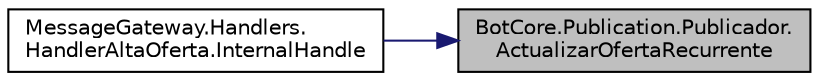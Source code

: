 digraph "BotCore.Publication.Publicador.ActualizarOfertaRecurrente"
{
 // INTERACTIVE_SVG=YES
 // LATEX_PDF_SIZE
  edge [fontname="Helvetica",fontsize="10",labelfontname="Helvetica",labelfontsize="10"];
  node [fontname="Helvetica",fontsize="10",shape=record];
  rankdir="RL";
  Node1 [label="BotCore.Publication.Publicador.\lActualizarOfertaRecurrente",height=0.2,width=0.4,color="black", fillcolor="grey75", style="filled", fontcolor="black",tooltip="Metodo que toma dos publicaciones recurrentes y sustituye una por otra en la base de datos."];
  Node1 -> Node2 [dir="back",color="midnightblue",fontsize="10",style="solid",fontname="Helvetica"];
  Node2 [label="MessageGateway.Handlers.\lHandlerAltaOferta.InternalHandle",height=0.2,width=0.4,color="black", fillcolor="white", style="filled",URL="$classMessageGateway_1_1Handlers_1_1HandlerAltaOferta.html#ad48024d7a2fcfbcf9bff000e77630e17",tooltip="Internal handle que presenta un menu para ir completando la creacion de oferta. Delega tareas de crea..."];
}
